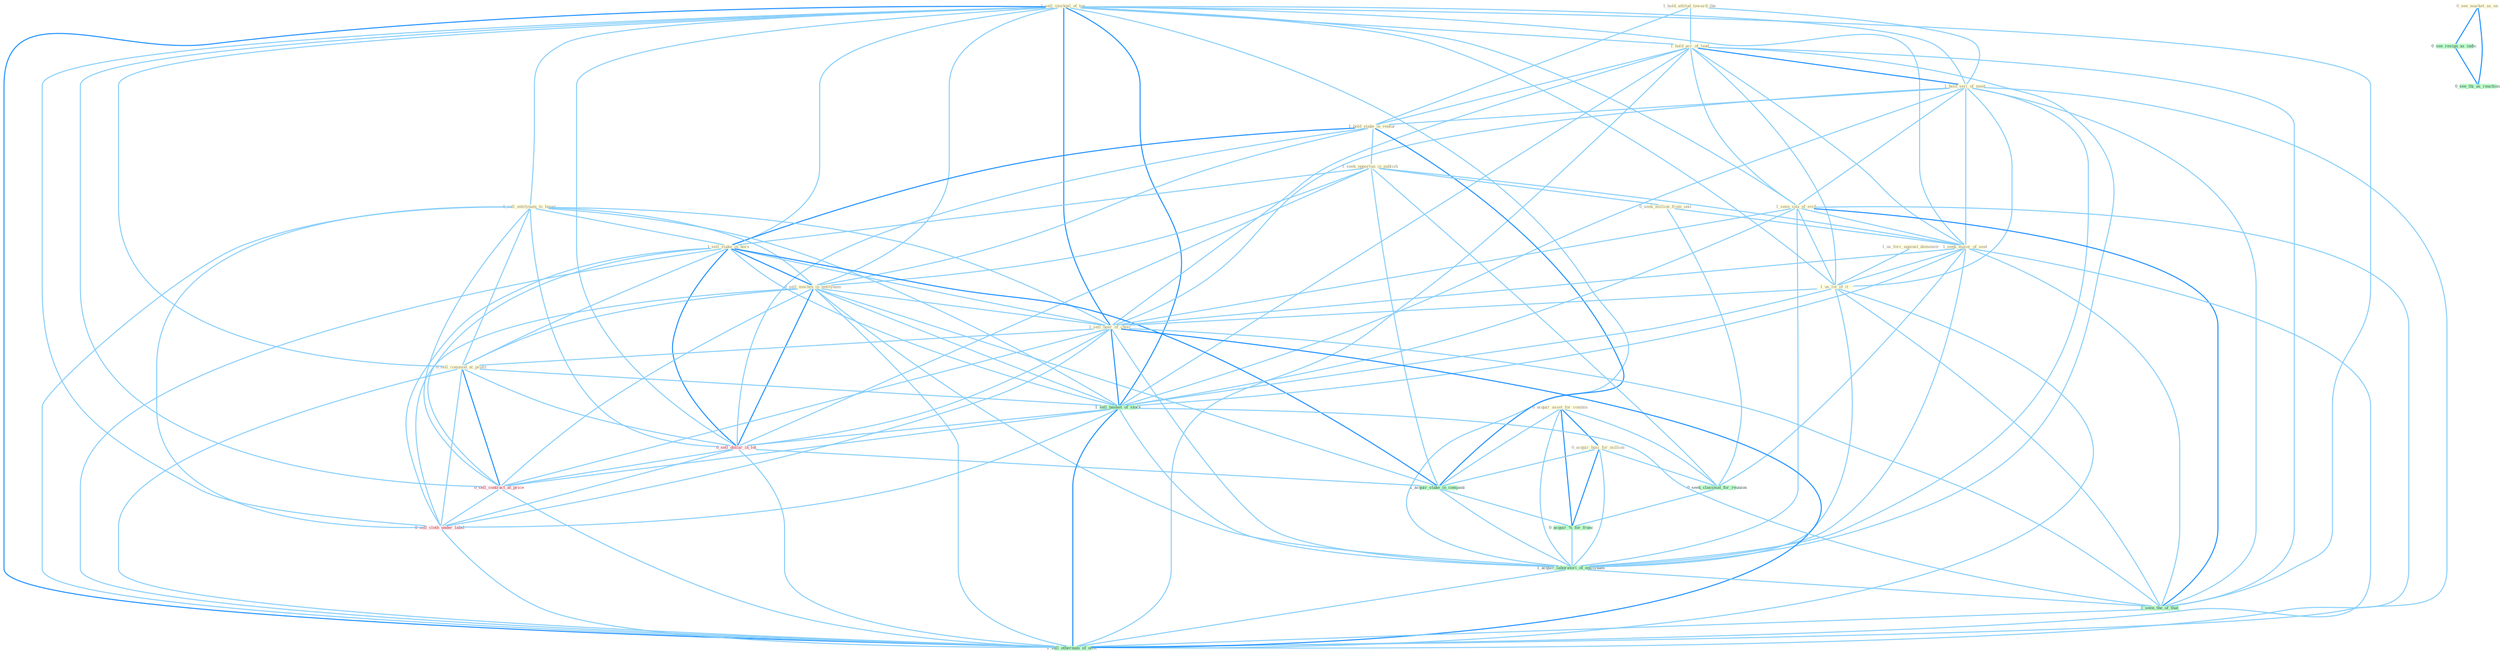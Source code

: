 Graph G{ 
    node
    [shape=polygon,style=filled,width=.5,height=.06,color="#BDFCC9",fixedsize=true,fontsize=4,
    fontcolor="#2f4f4f"];
    {node
    [color="#ffffe0", fontcolor="#8b7d6b"] "0_acquir_asset_for_combin " "0_see_market_as_on " "1_hold_attitud_toward_the " "1_sell_stockpil_of_ton " "1_hold_acr_of_land " "1_hold_seri_of_meet " "1_hold_stake_in_ventur " "0_acquir_busi_for_million " "1_seek_opportun_in_publish " "0_sell_entitynam_to_buyer " "1_sell_stake_in_hors " "0_seek_million_from_unit " "1_seen_iota_of_evid " "1_us_forc_against_demonstr " "1_seek_major_of_seat " "1_us_lot_of_it " "0_sell_machin_in_entitynam " "1_sell_beer_of_choic " "0_sell_commod_at_profit "}
{node [color="#fff0f5", fontcolor="#b22222"] "0_sell_dollar_in_lot " "0_sell_contract_at_price " "0_sell_cloth_under_label "}
edge [color="#B0E2FF"];

	"0_acquir_asset_for_combin " -- "0_acquir_busi_for_million " [w="2", color="#1e90ff" , len=0.8];
	"0_acquir_asset_for_combin " -- "0_seek_classmat_for_reunion " [w="1", color="#87cefa" ];
	"0_acquir_asset_for_combin " -- "1_acquir_stake_in_compani " [w="1", color="#87cefa" ];
	"0_acquir_asset_for_combin " -- "0_acquir_%_for_franc " [w="2", color="#1e90ff" , len=0.8];
	"0_acquir_asset_for_combin " -- "1_acquir_laboratori_of_entitynam " [w="1", color="#87cefa" ];
	"0_see_market_as_on " -- "0_see_resign_as_indic " [w="2", color="#1e90ff" , len=0.8];
	"0_see_market_as_on " -- "0_see_thi_as_reaction " [w="2", color="#1e90ff" , len=0.8];
	"1_hold_attitud_toward_the " -- "1_hold_acr_of_land " [w="1", color="#87cefa" ];
	"1_hold_attitud_toward_the " -- "1_hold_seri_of_meet " [w="1", color="#87cefa" ];
	"1_hold_attitud_toward_the " -- "1_hold_stake_in_ventur " [w="1", color="#87cefa" ];
	"1_sell_stockpil_of_ton " -- "1_hold_acr_of_land " [w="1", color="#87cefa" ];
	"1_sell_stockpil_of_ton " -- "1_hold_seri_of_meet " [w="1", color="#87cefa" ];
	"1_sell_stockpil_of_ton " -- "0_sell_entitynam_to_buyer " [w="1", color="#87cefa" ];
	"1_sell_stockpil_of_ton " -- "1_sell_stake_in_hors " [w="1", color="#87cefa" ];
	"1_sell_stockpil_of_ton " -- "1_seen_iota_of_evid " [w="1", color="#87cefa" ];
	"1_sell_stockpil_of_ton " -- "1_seek_major_of_seat " [w="1", color="#87cefa" ];
	"1_sell_stockpil_of_ton " -- "1_us_lot_of_it " [w="1", color="#87cefa" ];
	"1_sell_stockpil_of_ton " -- "0_sell_machin_in_entitynam " [w="1", color="#87cefa" ];
	"1_sell_stockpil_of_ton " -- "1_sell_beer_of_choic " [w="2", color="#1e90ff" , len=0.8];
	"1_sell_stockpil_of_ton " -- "0_sell_commod_at_profit " [w="1", color="#87cefa" ];
	"1_sell_stockpil_of_ton " -- "1_sell_basket_of_stock " [w="2", color="#1e90ff" , len=0.8];
	"1_sell_stockpil_of_ton " -- "0_sell_dollar_in_lot " [w="1", color="#87cefa" ];
	"1_sell_stockpil_of_ton " -- "0_sell_contract_at_price " [w="1", color="#87cefa" ];
	"1_sell_stockpil_of_ton " -- "1_acquir_laboratori_of_entitynam " [w="1", color="#87cefa" ];
	"1_sell_stockpil_of_ton " -- "0_sell_cloth_under_label " [w="1", color="#87cefa" ];
	"1_sell_stockpil_of_ton " -- "1_seen_the_of_that " [w="1", color="#87cefa" ];
	"1_sell_stockpil_of_ton " -- "1_sell_othernum_of_offic " [w="2", color="#1e90ff" , len=0.8];
	"1_hold_acr_of_land " -- "1_hold_seri_of_meet " [w="2", color="#1e90ff" , len=0.8];
	"1_hold_acr_of_land " -- "1_hold_stake_in_ventur " [w="1", color="#87cefa" ];
	"1_hold_acr_of_land " -- "1_seen_iota_of_evid " [w="1", color="#87cefa" ];
	"1_hold_acr_of_land " -- "1_seek_major_of_seat " [w="1", color="#87cefa" ];
	"1_hold_acr_of_land " -- "1_us_lot_of_it " [w="1", color="#87cefa" ];
	"1_hold_acr_of_land " -- "1_sell_beer_of_choic " [w="1", color="#87cefa" ];
	"1_hold_acr_of_land " -- "1_sell_basket_of_stock " [w="1", color="#87cefa" ];
	"1_hold_acr_of_land " -- "1_acquir_laboratori_of_entitynam " [w="1", color="#87cefa" ];
	"1_hold_acr_of_land " -- "1_seen_the_of_that " [w="1", color="#87cefa" ];
	"1_hold_acr_of_land " -- "1_sell_othernum_of_offic " [w="1", color="#87cefa" ];
	"1_hold_seri_of_meet " -- "1_hold_stake_in_ventur " [w="1", color="#87cefa" ];
	"1_hold_seri_of_meet " -- "1_seen_iota_of_evid " [w="1", color="#87cefa" ];
	"1_hold_seri_of_meet " -- "1_seek_major_of_seat " [w="1", color="#87cefa" ];
	"1_hold_seri_of_meet " -- "1_us_lot_of_it " [w="1", color="#87cefa" ];
	"1_hold_seri_of_meet " -- "1_sell_beer_of_choic " [w="1", color="#87cefa" ];
	"1_hold_seri_of_meet " -- "1_sell_basket_of_stock " [w="1", color="#87cefa" ];
	"1_hold_seri_of_meet " -- "1_acquir_laboratori_of_entitynam " [w="1", color="#87cefa" ];
	"1_hold_seri_of_meet " -- "1_seen_the_of_that " [w="1", color="#87cefa" ];
	"1_hold_seri_of_meet " -- "1_sell_othernum_of_offic " [w="1", color="#87cefa" ];
	"1_hold_stake_in_ventur " -- "1_seek_opportun_in_publish " [w="1", color="#87cefa" ];
	"1_hold_stake_in_ventur " -- "1_sell_stake_in_hors " [w="2", color="#1e90ff" , len=0.8];
	"1_hold_stake_in_ventur " -- "0_sell_machin_in_entitynam " [w="1", color="#87cefa" ];
	"1_hold_stake_in_ventur " -- "0_sell_dollar_in_lot " [w="1", color="#87cefa" ];
	"1_hold_stake_in_ventur " -- "1_acquir_stake_in_compani " [w="2", color="#1e90ff" , len=0.8];
	"0_acquir_busi_for_million " -- "0_seek_classmat_for_reunion " [w="1", color="#87cefa" ];
	"0_acquir_busi_for_million " -- "1_acquir_stake_in_compani " [w="1", color="#87cefa" ];
	"0_acquir_busi_for_million " -- "0_acquir_%_for_franc " [w="2", color="#1e90ff" , len=0.8];
	"0_acquir_busi_for_million " -- "1_acquir_laboratori_of_entitynam " [w="1", color="#87cefa" ];
	"1_seek_opportun_in_publish " -- "1_sell_stake_in_hors " [w="1", color="#87cefa" ];
	"1_seek_opportun_in_publish " -- "0_seek_million_from_unit " [w="1", color="#87cefa" ];
	"1_seek_opportun_in_publish " -- "1_seek_major_of_seat " [w="1", color="#87cefa" ];
	"1_seek_opportun_in_publish " -- "0_sell_machin_in_entitynam " [w="1", color="#87cefa" ];
	"1_seek_opportun_in_publish " -- "0_seek_classmat_for_reunion " [w="1", color="#87cefa" ];
	"1_seek_opportun_in_publish " -- "0_sell_dollar_in_lot " [w="1", color="#87cefa" ];
	"1_seek_opportun_in_publish " -- "1_acquir_stake_in_compani " [w="1", color="#87cefa" ];
	"0_sell_entitynam_to_buyer " -- "1_sell_stake_in_hors " [w="1", color="#87cefa" ];
	"0_sell_entitynam_to_buyer " -- "0_sell_machin_in_entitynam " [w="1", color="#87cefa" ];
	"0_sell_entitynam_to_buyer " -- "1_sell_beer_of_choic " [w="1", color="#87cefa" ];
	"0_sell_entitynam_to_buyer " -- "0_sell_commod_at_profit " [w="1", color="#87cefa" ];
	"0_sell_entitynam_to_buyer " -- "1_sell_basket_of_stock " [w="1", color="#87cefa" ];
	"0_sell_entitynam_to_buyer " -- "0_sell_dollar_in_lot " [w="1", color="#87cefa" ];
	"0_sell_entitynam_to_buyer " -- "0_sell_contract_at_price " [w="1", color="#87cefa" ];
	"0_sell_entitynam_to_buyer " -- "0_sell_cloth_under_label " [w="1", color="#87cefa" ];
	"0_sell_entitynam_to_buyer " -- "1_sell_othernum_of_offic " [w="1", color="#87cefa" ];
	"1_sell_stake_in_hors " -- "0_sell_machin_in_entitynam " [w="2", color="#1e90ff" , len=0.8];
	"1_sell_stake_in_hors " -- "1_sell_beer_of_choic " [w="1", color="#87cefa" ];
	"1_sell_stake_in_hors " -- "0_sell_commod_at_profit " [w="1", color="#87cefa" ];
	"1_sell_stake_in_hors " -- "1_sell_basket_of_stock " [w="1", color="#87cefa" ];
	"1_sell_stake_in_hors " -- "0_sell_dollar_in_lot " [w="2", color="#1e90ff" , len=0.8];
	"1_sell_stake_in_hors " -- "1_acquir_stake_in_compani " [w="2", color="#1e90ff" , len=0.8];
	"1_sell_stake_in_hors " -- "0_sell_contract_at_price " [w="1", color="#87cefa" ];
	"1_sell_stake_in_hors " -- "0_sell_cloth_under_label " [w="1", color="#87cefa" ];
	"1_sell_stake_in_hors " -- "1_sell_othernum_of_offic " [w="1", color="#87cefa" ];
	"0_seek_million_from_unit " -- "1_seek_major_of_seat " [w="1", color="#87cefa" ];
	"0_seek_million_from_unit " -- "0_seek_classmat_for_reunion " [w="1", color="#87cefa" ];
	"1_seen_iota_of_evid " -- "1_seek_major_of_seat " [w="1", color="#87cefa" ];
	"1_seen_iota_of_evid " -- "1_us_lot_of_it " [w="1", color="#87cefa" ];
	"1_seen_iota_of_evid " -- "1_sell_beer_of_choic " [w="1", color="#87cefa" ];
	"1_seen_iota_of_evid " -- "1_sell_basket_of_stock " [w="1", color="#87cefa" ];
	"1_seen_iota_of_evid " -- "1_acquir_laboratori_of_entitynam " [w="1", color="#87cefa" ];
	"1_seen_iota_of_evid " -- "1_seen_the_of_that " [w="2", color="#1e90ff" , len=0.8];
	"1_seen_iota_of_evid " -- "1_sell_othernum_of_offic " [w="1", color="#87cefa" ];
	"1_us_forc_against_demonstr " -- "1_us_lot_of_it " [w="1", color="#87cefa" ];
	"1_seek_major_of_seat " -- "1_us_lot_of_it " [w="1", color="#87cefa" ];
	"1_seek_major_of_seat " -- "1_sell_beer_of_choic " [w="1", color="#87cefa" ];
	"1_seek_major_of_seat " -- "0_seek_classmat_for_reunion " [w="1", color="#87cefa" ];
	"1_seek_major_of_seat " -- "1_sell_basket_of_stock " [w="1", color="#87cefa" ];
	"1_seek_major_of_seat " -- "1_acquir_laboratori_of_entitynam " [w="1", color="#87cefa" ];
	"1_seek_major_of_seat " -- "1_seen_the_of_that " [w="1", color="#87cefa" ];
	"1_seek_major_of_seat " -- "1_sell_othernum_of_offic " [w="1", color="#87cefa" ];
	"1_us_lot_of_it " -- "1_sell_beer_of_choic " [w="1", color="#87cefa" ];
	"1_us_lot_of_it " -- "1_sell_basket_of_stock " [w="1", color="#87cefa" ];
	"1_us_lot_of_it " -- "1_acquir_laboratori_of_entitynam " [w="1", color="#87cefa" ];
	"1_us_lot_of_it " -- "1_seen_the_of_that " [w="1", color="#87cefa" ];
	"1_us_lot_of_it " -- "1_sell_othernum_of_offic " [w="1", color="#87cefa" ];
	"0_sell_machin_in_entitynam " -- "1_sell_beer_of_choic " [w="1", color="#87cefa" ];
	"0_sell_machin_in_entitynam " -- "0_sell_commod_at_profit " [w="1", color="#87cefa" ];
	"0_sell_machin_in_entitynam " -- "1_sell_basket_of_stock " [w="1", color="#87cefa" ];
	"0_sell_machin_in_entitynam " -- "0_sell_dollar_in_lot " [w="2", color="#1e90ff" , len=0.8];
	"0_sell_machin_in_entitynam " -- "1_acquir_stake_in_compani " [w="1", color="#87cefa" ];
	"0_sell_machin_in_entitynam " -- "0_sell_contract_at_price " [w="1", color="#87cefa" ];
	"0_sell_machin_in_entitynam " -- "1_acquir_laboratori_of_entitynam " [w="1", color="#87cefa" ];
	"0_sell_machin_in_entitynam " -- "0_sell_cloth_under_label " [w="1", color="#87cefa" ];
	"0_sell_machin_in_entitynam " -- "1_sell_othernum_of_offic " [w="1", color="#87cefa" ];
	"1_sell_beer_of_choic " -- "0_sell_commod_at_profit " [w="1", color="#87cefa" ];
	"1_sell_beer_of_choic " -- "1_sell_basket_of_stock " [w="2", color="#1e90ff" , len=0.8];
	"1_sell_beer_of_choic " -- "0_sell_dollar_in_lot " [w="1", color="#87cefa" ];
	"1_sell_beer_of_choic " -- "0_sell_contract_at_price " [w="1", color="#87cefa" ];
	"1_sell_beer_of_choic " -- "1_acquir_laboratori_of_entitynam " [w="1", color="#87cefa" ];
	"1_sell_beer_of_choic " -- "0_sell_cloth_under_label " [w="1", color="#87cefa" ];
	"1_sell_beer_of_choic " -- "1_seen_the_of_that " [w="1", color="#87cefa" ];
	"1_sell_beer_of_choic " -- "1_sell_othernum_of_offic " [w="2", color="#1e90ff" , len=0.8];
	"0_sell_commod_at_profit " -- "1_sell_basket_of_stock " [w="1", color="#87cefa" ];
	"0_sell_commod_at_profit " -- "0_sell_dollar_in_lot " [w="1", color="#87cefa" ];
	"0_sell_commod_at_profit " -- "0_sell_contract_at_price " [w="2", color="#1e90ff" , len=0.8];
	"0_sell_commod_at_profit " -- "0_sell_cloth_under_label " [w="1", color="#87cefa" ];
	"0_sell_commod_at_profit " -- "1_sell_othernum_of_offic " [w="1", color="#87cefa" ];
	"0_seek_classmat_for_reunion " -- "0_acquir_%_for_franc " [w="1", color="#87cefa" ];
	"1_sell_basket_of_stock " -- "0_sell_dollar_in_lot " [w="1", color="#87cefa" ];
	"1_sell_basket_of_stock " -- "0_sell_contract_at_price " [w="1", color="#87cefa" ];
	"1_sell_basket_of_stock " -- "1_acquir_laboratori_of_entitynam " [w="1", color="#87cefa" ];
	"1_sell_basket_of_stock " -- "0_sell_cloth_under_label " [w="1", color="#87cefa" ];
	"1_sell_basket_of_stock " -- "1_seen_the_of_that " [w="1", color="#87cefa" ];
	"1_sell_basket_of_stock " -- "1_sell_othernum_of_offic " [w="2", color="#1e90ff" , len=0.8];
	"0_sell_dollar_in_lot " -- "1_acquir_stake_in_compani " [w="1", color="#87cefa" ];
	"0_sell_dollar_in_lot " -- "0_sell_contract_at_price " [w="1", color="#87cefa" ];
	"0_sell_dollar_in_lot " -- "0_sell_cloth_under_label " [w="1", color="#87cefa" ];
	"0_sell_dollar_in_lot " -- "1_sell_othernum_of_offic " [w="1", color="#87cefa" ];
	"0_see_resign_as_indic " -- "0_see_thi_as_reaction " [w="2", color="#1e90ff" , len=0.8];
	"1_acquir_stake_in_compani " -- "0_acquir_%_for_franc " [w="1", color="#87cefa" ];
	"1_acquir_stake_in_compani " -- "1_acquir_laboratori_of_entitynam " [w="1", color="#87cefa" ];
	"0_acquir_%_for_franc " -- "1_acquir_laboratori_of_entitynam " [w="1", color="#87cefa" ];
	"0_sell_contract_at_price " -- "0_sell_cloth_under_label " [w="1", color="#87cefa" ];
	"0_sell_contract_at_price " -- "1_sell_othernum_of_offic " [w="1", color="#87cefa" ];
	"1_acquir_laboratori_of_entitynam " -- "1_seen_the_of_that " [w="1", color="#87cefa" ];
	"1_acquir_laboratori_of_entitynam " -- "1_sell_othernum_of_offic " [w="1", color="#87cefa" ];
	"0_sell_cloth_under_label " -- "1_sell_othernum_of_offic " [w="1", color="#87cefa" ];
	"1_seen_the_of_that " -- "1_sell_othernum_of_offic " [w="1", color="#87cefa" ];
}